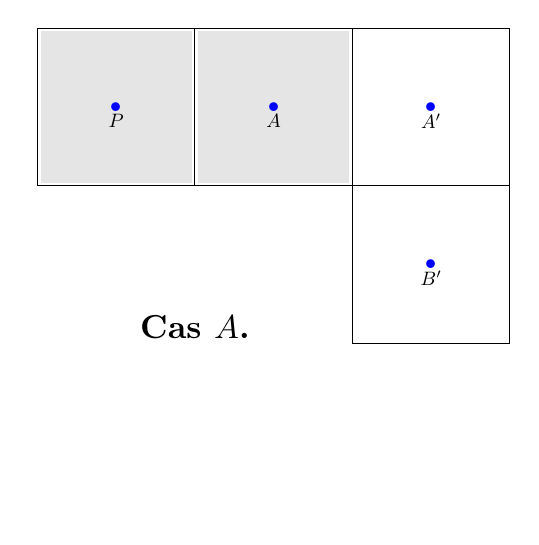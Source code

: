 \tikzstyle{arrow} = [->,>=latex,thick,blue]
\begin{tikzpicture}[scale=2]

\def\xmax{1}
\def\ymax{1}
\pgfmathsetmacro\xmaxplus{int(\xmax +1)}
\pgfmathsetmacro\ymaxplus{int(\ymax +1)}

\newcommand{\pixel}[2]{\fill[black!10] (#1-0.48,#2-0.48) rectangle ++(0.96,0.96);}

\newcommand{\cross}[3]{
\draw[black,very thick] (#1-0.2,#2)--++(0.4,0);
\draw[black,very thick] (#1,#2-0.2)--++(0,0.4);
\node[black, below right] at (#1,#2) {#3};
}

\draw[thin,xshift=-0.5cm,yshift=-0.5cm] (0,1) rectangle ++(1,1);
\draw[thin,xshift=-0.5cm,yshift=-0.5cm] (1,1) rectangle ++(1,1);
\draw[thin,xshift=-0.5cm,yshift=-0.5cm] (2,1) rectangle ++(1,1);
\draw[thin,xshift=-0.5cm,yshift=-0.5cm] (2,0) rectangle ++(1,1);
%\draw[thin, dashed,xshift=-0.5cm,yshift=-0.5cm] (1,1) rectangle ++(1,1);

%\draw[arrow,thick] (0,0)--(\xmax+1,0) node[right]{$i$};
%\draw[arrow,thick] (0,0)--(0,\ymax+1) node[above]{$j$};

% \foreach \x in {0,...,\xmax}{
%     \node[below] at (\x,-0.5) {\tiny $\x$};
% }
% \foreach \y in {0,...,\ymax}{
%     \node[left] at (-0.5,\y) {\tiny $\y$};
% }

% Pixel of the segments from (0,0) to (a,b)
\pgfmathsetmacro\a{\xmax}
\pgfmathsetmacro\b{\ymax}

% \foreach \i in {0,...,\a}{
%   \pgfmathtruncatemacro\j{round(\i*\b/\a-0.01)};
%   \pixel{\i}{\j}; 
% } 

% Rk : the "-0.01" is because round(0.5)=1 and we want round(0.5)=0

%\cross{0}{0}{$\mathbf{A}$};
%\cross{\a}{\b}{$\mathbf{B}$};


\pixel{0}{1};
\pixel{1}{1};

%\draw[blue!50, very thick] (-0.75,0) -- ++(14:2.5);

\node[blue, scale=3] at (0,1) {.};
\node[below,scale=0.7] at (0,1) {$P$};

\node[blue, scale=3] at (1,1) {.};
\node[below,scale=0.7] at (1,1) {$A$};

% \node[blue, scale=3] at (1,0) {.};
% \node[below,scale=0.7] at (1,0) {$B$};

\node[blue, scale=3] at (2,1) {.};
\node[below,scale=0.7] at (2,1) {$A'$};

\node[blue, scale=3] at (2,0) {.};
\node[below,scale=0.7] at (2,0) {$B'$};


%\node[red,scale=1.5] at (0,0) {$d$};

%\draw[arrow] (0,0.3) to[bend left]node[midway, above left] {\scriptsize $-m$} ++(0.9,0.6) ;

%\draw[arrow] (0,0.3) to[bend left] node[midway, above left] {$+p$} ++(0.9,0) ;

\node[scale=1.2] at (0.5,-0.4) {\bf Cas $A$.};

\draw[white] (0,0) -- (0,-1.6);

\end{tikzpicture}